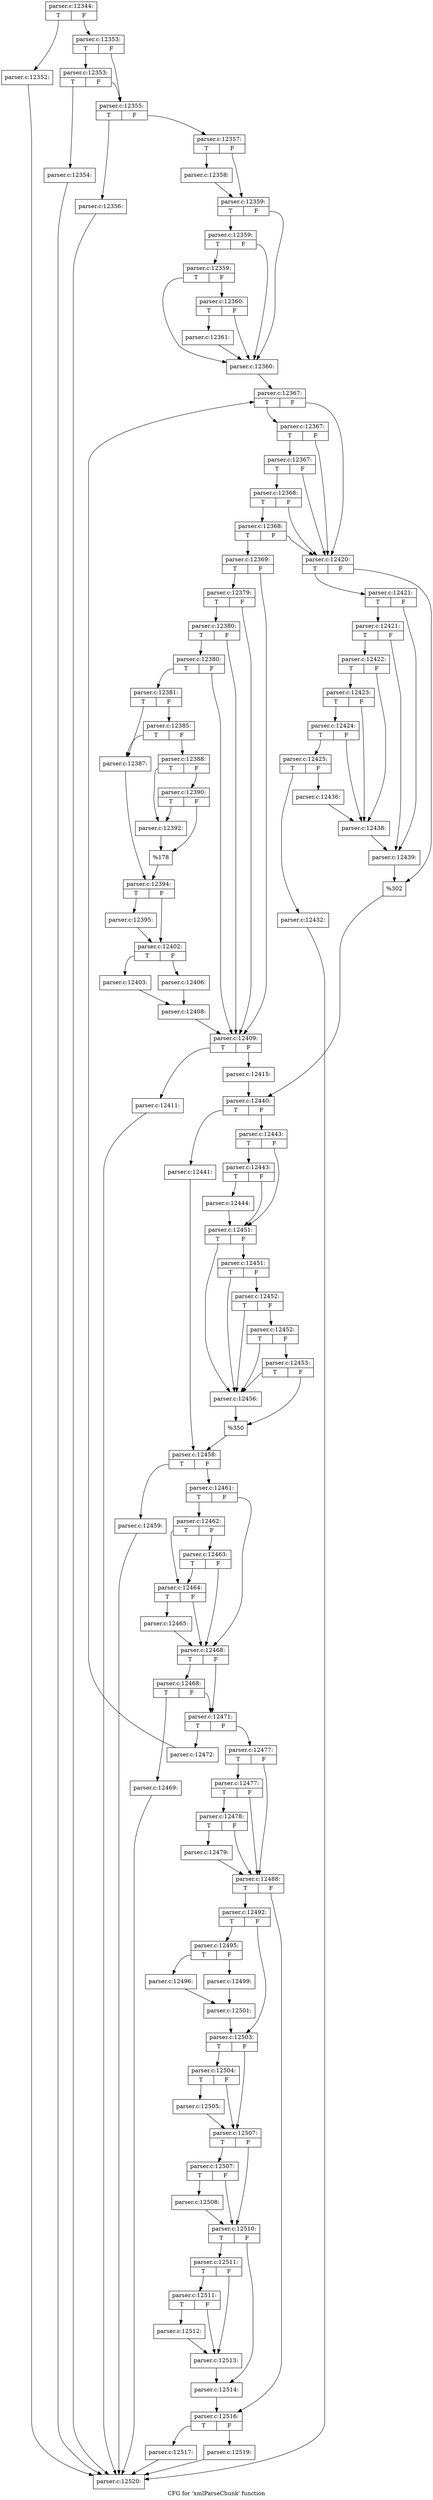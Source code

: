 digraph "CFG for 'xmlParseChunk' function" {
	label="CFG for 'xmlParseChunk' function";

	Node0x58ced10 [shape=record,label="{parser.c:12344:|{<s0>T|<s1>F}}"];
	Node0x58ced10:s0 -> Node0x5e04f20;
	Node0x58ced10:s1 -> Node0x5e04f70;
	Node0x5e04f20 [shape=record,label="{parser.c:12352:}"];
	Node0x5e04f20 -> Node0x58cf040;
	Node0x5e04f70 [shape=record,label="{parser.c:12353:|{<s0>T|<s1>F}}"];
	Node0x5e04f70:s0 -> Node0x5e053e0;
	Node0x5e04f70:s1 -> Node0x5e05390;
	Node0x5e053e0 [shape=record,label="{parser.c:12353:|{<s0>T|<s1>F}}"];
	Node0x5e053e0:s0 -> Node0x5e05340;
	Node0x5e053e0:s1 -> Node0x5e05390;
	Node0x5e05340 [shape=record,label="{parser.c:12354:}"];
	Node0x5e05340 -> Node0x58cf040;
	Node0x5e05390 [shape=record,label="{parser.c:12355:|{<s0>T|<s1>F}}"];
	Node0x5e05390:s0 -> Node0x5e05ec0;
	Node0x5e05390:s1 -> Node0x5e05f10;
	Node0x5e05ec0 [shape=record,label="{parser.c:12356:}"];
	Node0x5e05ec0 -> Node0x58cf040;
	Node0x5e05f10 [shape=record,label="{parser.c:12357:|{<s0>T|<s1>F}}"];
	Node0x5e05f10:s0 -> Node0x5e06500;
	Node0x5e05f10:s1 -> Node0x5e06550;
	Node0x5e06500 [shape=record,label="{parser.c:12358:}"];
	Node0x5e06500 -> Node0x5e06550;
	Node0x5e06550 [shape=record,label="{parser.c:12359:|{<s0>T|<s1>F}}"];
	Node0x5e06550:s0 -> Node0x5e06cf0;
	Node0x5e06550:s1 -> Node0x5e06ba0;
	Node0x5e06cf0 [shape=record,label="{parser.c:12359:|{<s0>T|<s1>F}}"];
	Node0x5e06cf0:s0 -> Node0x5e06c70;
	Node0x5e06cf0:s1 -> Node0x5e06ba0;
	Node0x5e06c70 [shape=record,label="{parser.c:12359:|{<s0>T|<s1>F}}"];
	Node0x5e06c70:s0 -> Node0x5e06ba0;
	Node0x5e06c70:s1 -> Node0x5e06bf0;
	Node0x5e06bf0 [shape=record,label="{parser.c:12360:|{<s0>T|<s1>F}}"];
	Node0x5e06bf0:s0 -> Node0x5e06b50;
	Node0x5e06bf0:s1 -> Node0x5e06ba0;
	Node0x5e06b50 [shape=record,label="{parser.c:12361:}"];
	Node0x5e06b50 -> Node0x5e06ba0;
	Node0x5e06ba0 [shape=record,label="{parser.c:12360:}"];
	Node0x5e06ba0 -> Node0x5e50500;
	Node0x5e50500 [shape=record,label="{parser.c:12367:|{<s0>T|<s1>F}}"];
	Node0x5e50500:s0 -> Node0x5e508c0;
	Node0x5e50500:s1 -> Node0x5e506f0;
	Node0x5e508c0 [shape=record,label="{parser.c:12367:|{<s0>T|<s1>F}}"];
	Node0x5e508c0:s0 -> Node0x5e50840;
	Node0x5e508c0:s1 -> Node0x5e506f0;
	Node0x5e50840 [shape=record,label="{parser.c:12367:|{<s0>T|<s1>F}}"];
	Node0x5e50840:s0 -> Node0x5e507c0;
	Node0x5e50840:s1 -> Node0x5e506f0;
	Node0x5e507c0 [shape=record,label="{parser.c:12368:|{<s0>T|<s1>F}}"];
	Node0x5e507c0:s0 -> Node0x5e50740;
	Node0x5e507c0:s1 -> Node0x5e506f0;
	Node0x5e50740 [shape=record,label="{parser.c:12368:|{<s0>T|<s1>F}}"];
	Node0x5e50740:s0 -> Node0x5e50650;
	Node0x5e50740:s1 -> Node0x5e506f0;
	Node0x5e50650 [shape=record,label="{parser.c:12369:|{<s0>T|<s1>F}}"];
	Node0x5e50650:s0 -> Node0x5e541d0;
	Node0x5e50650:s1 -> Node0x5e540e0;
	Node0x5e541d0 [shape=record,label="{parser.c:12379:|{<s0>T|<s1>F}}"];
	Node0x5e541d0:s0 -> Node0x5e54180;
	Node0x5e541d0:s1 -> Node0x5e540e0;
	Node0x5e54180 [shape=record,label="{parser.c:12380:|{<s0>T|<s1>F}}"];
	Node0x5e54180:s0 -> Node0x5e54130;
	Node0x5e54180:s1 -> Node0x5e540e0;
	Node0x5e54130 [shape=record,label="{parser.c:12380:|{<s0>T|<s1>F}}"];
	Node0x5e54130:s0 -> Node0x5e53b50;
	Node0x5e54130:s1 -> Node0x5e540e0;
	Node0x5e53b50 [shape=record,label="{parser.c:12381:|{<s0>T|<s1>F}}"];
	Node0x5e53b50:s0 -> Node0x5e55500;
	Node0x5e53b50:s1 -> Node0x5e555f0;
	Node0x5e555f0 [shape=record,label="{parser.c:12385:|{<s0>T|<s1>F}}"];
	Node0x5e555f0:s0 -> Node0x5e55500;
	Node0x5e555f0:s1 -> Node0x5e555a0;
	Node0x5e55500 [shape=record,label="{parser.c:12387:}"];
	Node0x5e55500 -> Node0x5e55550;
	Node0x5e555a0 [shape=record,label="{parser.c:12388:|{<s0>T|<s1>F}}"];
	Node0x5e555a0:s0 -> Node0x5e55ac0;
	Node0x5e555a0:s1 -> Node0x5e56a20;
	Node0x5e56a20 [shape=record,label="{parser.c:12390:|{<s0>T|<s1>F}}"];
	Node0x5e56a20:s0 -> Node0x5e55ac0;
	Node0x5e56a20:s1 -> Node0x5e569d0;
	Node0x5e55ac0 [shape=record,label="{parser.c:12392:}"];
	Node0x5e55ac0 -> Node0x5e569d0;
	Node0x5e569d0 [shape=record,label="{%178}"];
	Node0x5e569d0 -> Node0x5e55550;
	Node0x5e55550 [shape=record,label="{parser.c:12394:|{<s0>T|<s1>F}}"];
	Node0x5e55550:s0 -> Node0x5e57f70;
	Node0x5e55550:s1 -> Node0x5e57fc0;
	Node0x5e57f70 [shape=record,label="{parser.c:12395:}"];
	Node0x5e57f70 -> Node0x5e57fc0;
	Node0x5e57fc0 [shape=record,label="{parser.c:12402:|{<s0>T|<s1>F}}"];
	Node0x5e57fc0:s0 -> Node0x5e58df0;
	Node0x5e57fc0:s1 -> Node0x5e58e90;
	Node0x5e58df0 [shape=record,label="{parser.c:12403:}"];
	Node0x5e58df0 -> Node0x5e58e40;
	Node0x5e58e90 [shape=record,label="{parser.c:12406:}"];
	Node0x5e58e90 -> Node0x5e58e40;
	Node0x5e58e40 [shape=record,label="{parser.c:12408:}"];
	Node0x5e58e40 -> Node0x5e540e0;
	Node0x5e540e0 [shape=record,label="{parser.c:12409:|{<s0>T|<s1>F}}"];
	Node0x5e540e0:s0 -> Node0x5e59fb0;
	Node0x5e540e0:s1 -> Node0x5e5a630;
	Node0x5e59fb0 [shape=record,label="{parser.c:12411:}"];
	Node0x5e59fb0 -> Node0x58cf040;
	Node0x5e5a630 [shape=record,label="{parser.c:12415:}"];
	Node0x5e5a630 -> Node0x5e506a0;
	Node0x5e506f0 [shape=record,label="{parser.c:12420:|{<s0>T|<s1>F}}"];
	Node0x5e506f0:s0 -> Node0x59396f0;
	Node0x5e506f0:s1 -> Node0x5939a20;
	Node0x59396f0 [shape=record,label="{parser.c:12421:|{<s0>T|<s1>F}}"];
	Node0x59396f0:s0 -> Node0x5e5ce10;
	Node0x59396f0:s1 -> Node0x5e5cdc0;
	Node0x5e5ce10 [shape=record,label="{parser.c:12421:|{<s0>T|<s1>F}}"];
	Node0x5e5ce10:s0 -> Node0x5e5cd70;
	Node0x5e5ce10:s1 -> Node0x5e5cdc0;
	Node0x5e5cd70 [shape=record,label="{parser.c:12422:|{<s0>T|<s1>F}}"];
	Node0x5e5cd70:s0 -> Node0x5e5ddb0;
	Node0x5e5cd70:s1 -> Node0x5e5dce0;
	Node0x5e5ddb0 [shape=record,label="{parser.c:12423:|{<s0>T|<s1>F}}"];
	Node0x5e5ddb0:s0 -> Node0x5e5dd30;
	Node0x5e5ddb0:s1 -> Node0x5e5dce0;
	Node0x5e5dd30 [shape=record,label="{parser.c:12424:|{<s0>T|<s1>F}}"];
	Node0x5e5dd30:s0 -> Node0x5e5dc90;
	Node0x5e5dd30:s1 -> Node0x5e5dce0;
	Node0x5e5dc90 [shape=record,label="{parser.c:12425:|{<s0>T|<s1>F}}"];
	Node0x5e5dc90:s0 -> Node0x594ab60;
	Node0x5e5dc90:s1 -> Node0x594ae90;
	Node0x594ab60 [shape=record,label="{parser.c:12432:}"];
	Node0x594ab60 -> Node0x58cf040;
	Node0x594ae90 [shape=record,label="{parser.c:12436:}"];
	Node0x594ae90 -> Node0x5e5dce0;
	Node0x5e5dce0 [shape=record,label="{parser.c:12438:}"];
	Node0x5e5dce0 -> Node0x5e5cdc0;
	Node0x5e5cdc0 [shape=record,label="{parser.c:12439:}"];
	Node0x5e5cdc0 -> Node0x5939a20;
	Node0x5939a20 [shape=record,label="{%302}"];
	Node0x5939a20 -> Node0x5e506a0;
	Node0x5e506a0 [shape=record,label="{parser.c:12440:|{<s0>T|<s1>F}}"];
	Node0x5e506a0:s0 -> Node0x5e621e0;
	Node0x5e506a0:s1 -> Node0x5e62280;
	Node0x5e621e0 [shape=record,label="{parser.c:12441:}"];
	Node0x5e621e0 -> Node0x5e62230;
	Node0x5e62280 [shape=record,label="{parser.c:12443:|{<s0>T|<s1>F}}"];
	Node0x5e62280:s0 -> Node0x5e62bd0;
	Node0x5e62280:s1 -> Node0x5e62b80;
	Node0x5e62bd0 [shape=record,label="{parser.c:12443:|{<s0>T|<s1>F}}"];
	Node0x5e62bd0:s0 -> Node0x5e62920;
	Node0x5e62bd0:s1 -> Node0x5e62b80;
	Node0x5e62920 [shape=record,label="{parser.c:12444:}"];
	Node0x5e62920 -> Node0x5e62b80;
	Node0x5e62b80 [shape=record,label="{parser.c:12451:|{<s0>T|<s1>F}}"];
	Node0x5e62b80:s0 -> Node0x5e63880;
	Node0x5e62b80:s1 -> Node0x5e63aa0;
	Node0x5e63aa0 [shape=record,label="{parser.c:12451:|{<s0>T|<s1>F}}"];
	Node0x5e63aa0:s0 -> Node0x5e63880;
	Node0x5e63aa0:s1 -> Node0x5e63a20;
	Node0x5e63a20 [shape=record,label="{parser.c:12452:|{<s0>T|<s1>F}}"];
	Node0x5e63a20:s0 -> Node0x5e63880;
	Node0x5e63a20:s1 -> Node0x5e639a0;
	Node0x5e639a0 [shape=record,label="{parser.c:12452:|{<s0>T|<s1>F}}"];
	Node0x5e639a0:s0 -> Node0x5e63880;
	Node0x5e639a0:s1 -> Node0x5e63920;
	Node0x5e63920 [shape=record,label="{parser.c:12453:|{<s0>T|<s1>F}}"];
	Node0x5e63920:s0 -> Node0x5e63880;
	Node0x5e63920:s1 -> Node0x5e638d0;
	Node0x5e63880 [shape=record,label="{parser.c:12456:}"];
	Node0x5e63880 -> Node0x5e638d0;
	Node0x5e638d0 [shape=record,label="{%350}"];
	Node0x5e638d0 -> Node0x5e62230;
	Node0x5e62230 [shape=record,label="{parser.c:12458:|{<s0>T|<s1>F}}"];
	Node0x5e62230:s0 -> Node0x5e64940;
	Node0x5e62230:s1 -> Node0x5e655f0;
	Node0x5e64940 [shape=record,label="{parser.c:12459:}"];
	Node0x5e64940 -> Node0x58cf040;
	Node0x5e655f0 [shape=record,label="{parser.c:12461:|{<s0>T|<s1>F}}"];
	Node0x5e655f0:s0 -> Node0x5e65e20;
	Node0x5e655f0:s1 -> Node0x5e65d50;
	Node0x5e65e20 [shape=record,label="{parser.c:12462:|{<s0>T|<s1>F}}"];
	Node0x5e65e20:s0 -> Node0x5e65da0;
	Node0x5e65e20:s1 -> Node0x5e66260;
	Node0x5e66260 [shape=record,label="{parser.c:12463:|{<s0>T|<s1>F}}"];
	Node0x5e66260:s0 -> Node0x5e65da0;
	Node0x5e66260:s1 -> Node0x5e65d50;
	Node0x5e65da0 [shape=record,label="{parser.c:12464:|{<s0>T|<s1>F}}"];
	Node0x5e65da0:s0 -> Node0x5e65d00;
	Node0x5e65da0:s1 -> Node0x5e65d50;
	Node0x5e65d00 [shape=record,label="{parser.c:12465:}"];
	Node0x5e65d00 -> Node0x5e65d50;
	Node0x5e65d50 [shape=record,label="{parser.c:12468:|{<s0>T|<s1>F}}"];
	Node0x5e65d50:s0 -> Node0x5e67f50;
	Node0x5e65d50:s1 -> Node0x5e67f00;
	Node0x5e67f50 [shape=record,label="{parser.c:12468:|{<s0>T|<s1>F}}"];
	Node0x5e67f50:s0 -> Node0x5e67eb0;
	Node0x5e67f50:s1 -> Node0x5e67f00;
	Node0x5e67eb0 [shape=record,label="{parser.c:12469:}"];
	Node0x5e67eb0 -> Node0x58cf040;
	Node0x5e67f00 [shape=record,label="{parser.c:12471:|{<s0>T|<s1>F}}"];
	Node0x5e67f00:s0 -> Node0x5e689f0;
	Node0x5e67f00:s1 -> Node0x5e68a40;
	Node0x5e689f0 [shape=record,label="{parser.c:12472:}"];
	Node0x5e689f0 -> Node0x5e50500;
	Node0x5e68a40 [shape=record,label="{parser.c:12477:|{<s0>T|<s1>F}}"];
	Node0x5e68a40:s0 -> Node0x5e694a0;
	Node0x5e68a40:s1 -> Node0x5e693d0;
	Node0x5e694a0 [shape=record,label="{parser.c:12477:|{<s0>T|<s1>F}}"];
	Node0x5e694a0:s0 -> Node0x5e69420;
	Node0x5e694a0:s1 -> Node0x5e693d0;
	Node0x5e69420 [shape=record,label="{parser.c:12478:|{<s0>T|<s1>F}}"];
	Node0x5e69420:s0 -> Node0x5e69380;
	Node0x5e69420:s1 -> Node0x5e693d0;
	Node0x5e69380 [shape=record,label="{parser.c:12479:}"];
	Node0x5e69380 -> Node0x5e693d0;
	Node0x5e693d0 [shape=record,label="{parser.c:12488:|{<s0>T|<s1>F}}"];
	Node0x5e693d0:s0 -> Node0x5e6c270;
	Node0x5e693d0:s1 -> Node0x5e6c2c0;
	Node0x5e6c270 [shape=record,label="{parser.c:12492:|{<s0>T|<s1>F}}"];
	Node0x5e6c270:s0 -> Node0x5e6c8c0;
	Node0x5e6c270:s1 -> Node0x5e6c910;
	Node0x5e6c8c0 [shape=record,label="{parser.c:12495:|{<s0>T|<s1>F}}"];
	Node0x5e6c8c0:s0 -> Node0x5e6cd80;
	Node0x5e6c8c0:s1 -> Node0x5e6ce20;
	Node0x5e6cd80 [shape=record,label="{parser.c:12496:}"];
	Node0x5e6cd80 -> Node0x5e6cdd0;
	Node0x5e6ce20 [shape=record,label="{parser.c:12499:}"];
	Node0x5e6ce20 -> Node0x5e6cdd0;
	Node0x5e6cdd0 [shape=record,label="{parser.c:12501:}"];
	Node0x5e6cdd0 -> Node0x5e6c910;
	Node0x5e6c910 [shape=record,label="{parser.c:12503:|{<s0>T|<s1>F}}"];
	Node0x5e6c910:s0 -> Node0x5e6f060;
	Node0x5e6c910:s1 -> Node0x5e6f010;
	Node0x5e6f060 [shape=record,label="{parser.c:12504:|{<s0>T|<s1>F}}"];
	Node0x5e6f060:s0 -> Node0x5e6efc0;
	Node0x5e6f060:s1 -> Node0x5e6f010;
	Node0x5e6efc0 [shape=record,label="{parser.c:12505:}"];
	Node0x5e6efc0 -> Node0x5e6f010;
	Node0x5e6f010 [shape=record,label="{parser.c:12507:|{<s0>T|<s1>F}}"];
	Node0x5e6f010:s0 -> Node0x5e6fb70;
	Node0x5e6f010:s1 -> Node0x5e6fb20;
	Node0x5e6fb70 [shape=record,label="{parser.c:12507:|{<s0>T|<s1>F}}"];
	Node0x5e6fb70:s0 -> Node0x5e6fad0;
	Node0x5e6fb70:s1 -> Node0x5e6fb20;
	Node0x5e6fad0 [shape=record,label="{parser.c:12508:}"];
	Node0x5e6fad0 -> Node0x5e6fb20;
	Node0x5e6fb20 [shape=record,label="{parser.c:12510:|{<s0>T|<s1>F}}"];
	Node0x5e6fb20:s0 -> Node0x5e704b0;
	Node0x5e6fb20:s1 -> Node0x5e70500;
	Node0x5e704b0 [shape=record,label="{parser.c:12511:|{<s0>T|<s1>F}}"];
	Node0x5e704b0:s0 -> Node0x5e70a10;
	Node0x5e704b0:s1 -> Node0x5e709c0;
	Node0x5e70a10 [shape=record,label="{parser.c:12511:|{<s0>T|<s1>F}}"];
	Node0x5e70a10:s0 -> Node0x5e70970;
	Node0x5e70a10:s1 -> Node0x5e709c0;
	Node0x5e70970 [shape=record,label="{parser.c:12512:}"];
	Node0x5e70970 -> Node0x5e709c0;
	Node0x5e709c0 [shape=record,label="{parser.c:12513:}"];
	Node0x5e709c0 -> Node0x5e70500;
	Node0x5e70500 [shape=record,label="{parser.c:12514:}"];
	Node0x5e70500 -> Node0x5e6c2c0;
	Node0x5e6c2c0 [shape=record,label="{parser.c:12516:|{<s0>T|<s1>F}}"];
	Node0x5e6c2c0:s0 -> Node0x5e71be0;
	Node0x5e6c2c0:s1 -> Node0x5e71c80;
	Node0x5e71be0 [shape=record,label="{parser.c:12517:}"];
	Node0x5e71be0 -> Node0x58cf040;
	Node0x5e71c80 [shape=record,label="{parser.c:12519:}"];
	Node0x5e71c80 -> Node0x58cf040;
	Node0x58cf040 [shape=record,label="{parser.c:12520:}"];
}
